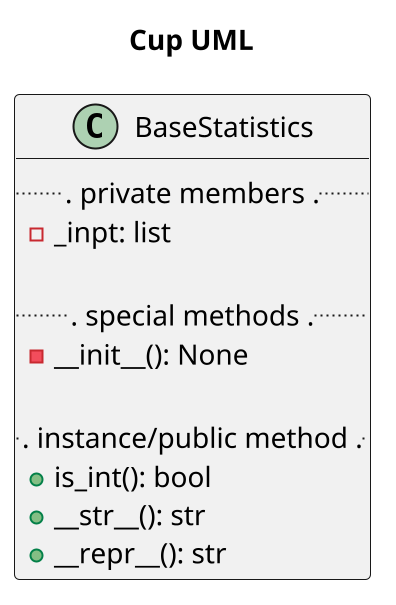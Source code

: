 @startuml Shape UML
scale 2
title Cup UML

class BaseStatistics{
    ... private members ...
    - _inpt: list

    ... special methods ...
    - __init__(): None

    ... instance/public method ...
    + is_int(): bool
    + __str__(): str
    + __repr__(): str
}
@enduml